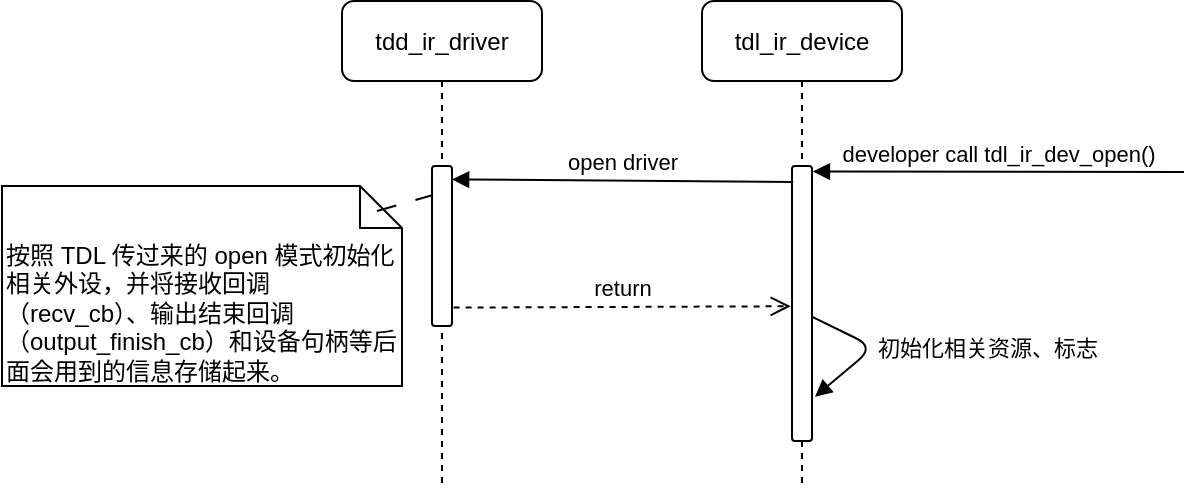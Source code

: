 <mxfile version="14.9.6" type="device"><diagram id="87U3vPMlLfEfaUsa44mu" name="第 1 页"><mxGraphModel dx="2249" dy="814" grid="1" gridSize="10" guides="1" tooltips="1" connect="1" arrows="1" fold="1" page="1" pageScale="1" pageWidth="827" pageHeight="1169" math="0" shadow="0"><root><mxCell id="0"/><mxCell id="1" parent="0"/><mxCell id="OO8lo8OWvRHjROMbiR-F-1" value="tdd_ir_driver" style="shape=umlLifeline;perimeter=lifelinePerimeter;whiteSpace=wrap;html=1;container=1;collapsible=0;recursiveResize=0;outlineConnect=0;rounded=1;" parent="1" vertex="1"><mxGeometry x="60" y="37.5" width="100" height="242.5" as="geometry"/></mxCell><mxCell id="OO8lo8OWvRHjROMbiR-F-8" value="" style="html=1;points=[];perimeter=orthogonalPerimeter;rounded=1;" parent="OO8lo8OWvRHjROMbiR-F-1" vertex="1"><mxGeometry x="45" y="82.5" width="10" height="80" as="geometry"/></mxCell><mxCell id="OO8lo8OWvRHjROMbiR-F-2" value="tdl_ir_device" style="shape=umlLifeline;perimeter=lifelinePerimeter;whiteSpace=wrap;html=1;container=1;collapsible=0;recursiveResize=0;outlineConnect=0;rounded=1;" parent="1" vertex="1"><mxGeometry x="240" y="37.5" width="100" height="242.5" as="geometry"/></mxCell><mxCell id="OO8lo8OWvRHjROMbiR-F-7" value="" style="html=1;points=[];perimeter=orthogonalPerimeter;rounded=1;" parent="OO8lo8OWvRHjROMbiR-F-2" vertex="1"><mxGeometry x="45" y="82.5" width="10" height="137.5" as="geometry"/></mxCell><mxCell id="OO8lo8OWvRHjROMbiR-F-18" value="初始化相关资源、标志" style="html=1;verticalAlign=bottom;labelBackgroundColor=none;endArrow=block;endFill=1;endSize=6;align=left;exitX=0.986;exitY=0.548;exitDx=0;exitDy=0;exitPerimeter=0;entryX=1.15;entryY=0.839;entryDx=0;entryDy=0;entryPerimeter=0;" parent="OO8lo8OWvRHjROMbiR-F-2" source="OO8lo8OWvRHjROMbiR-F-7" target="OO8lo8OWvRHjROMbiR-F-7" edge="1"><mxGeometry x="0.113" y="7" relative="1" as="geometry"><mxPoint x="-44" y="192.5" as="sourcePoint"/><mxPoint x="106" y="202.5" as="targetPoint"/><Array as="points"><mxPoint x="86" y="173"/></Array><mxPoint as="offset"/></mxGeometry></mxCell><mxCell id="OO8lo8OWvRHjROMbiR-F-9" value="open driver" style="html=1;verticalAlign=bottom;endArrow=block;entryX=1.004;entryY=0.084;entryDx=0;entryDy=0;entryPerimeter=0;exitX=0.059;exitY=0.058;exitDx=0;exitDy=0;exitPerimeter=0;" parent="1" source="OO8lo8OWvRHjROMbiR-F-7" target="OO8lo8OWvRHjROMbiR-F-8" edge="1"><mxGeometry width="80" relative="1" as="geometry"><mxPoint x="330" y="127" as="sourcePoint"/><mxPoint x="470" y="120" as="targetPoint"/></mxGeometry></mxCell><mxCell id="OO8lo8OWvRHjROMbiR-F-10" value="return" style="html=1;verticalAlign=bottom;endArrow=open;dashed=1;endSize=8;exitX=1.08;exitY=0.885;exitDx=0;exitDy=0;exitPerimeter=0;entryX=-0.062;entryY=0.51;entryDx=0;entryDy=0;entryPerimeter=0;" parent="1" source="OO8lo8OWvRHjROMbiR-F-8" target="OO8lo8OWvRHjROMbiR-F-7" edge="1"><mxGeometry relative="1" as="geometry"><mxPoint x="330" y="210" as="sourcePoint"/><mxPoint x="250" y="210" as="targetPoint"/></mxGeometry></mxCell><mxCell id="OO8lo8OWvRHjROMbiR-F-11" value="按照 TDL 传过来的 open 模式初始化相关外设，并将接收回调（recv_cb）、输出结束回调（output_finish_cb）和设备句柄等后面会用到的信息存储起来。" style="shape=note2;boundedLbl=1;whiteSpace=wrap;html=1;size=21;verticalAlign=top;align=left;rounded=1;" parent="1" vertex="1"><mxGeometry x="-110" y="130" width="200" height="100" as="geometry"/></mxCell><mxCell id="OO8lo8OWvRHjROMbiR-F-15" value="" style="endArrow=none;startArrow=none;endFill=0;startFill=0;endSize=8;html=1;verticalAlign=bottom;dashed=1;labelBackgroundColor=none;dashPattern=10 10;exitX=0;exitY=0;exitDx=187.5;exitDy=12.5;exitPerimeter=0;entryX=0.05;entryY=0.181;entryDx=0;entryDy=0;entryPerimeter=0;" parent="1" source="OO8lo8OWvRHjROMbiR-F-11" target="OO8lo8OWvRHjROMbiR-F-8" edge="1"><mxGeometry width="160" relative="1" as="geometry"><mxPoint x="-50" y="160" as="sourcePoint"/><mxPoint x="110" y="160" as="targetPoint"/></mxGeometry></mxCell><mxCell id="BYSEFTiDaYjxp9z4atWG-1" value="&lt;font style=&quot;font-size: 11px&quot;&gt;developer call&amp;nbsp;tdl_ir_dev_open()&lt;/font&gt;" style="html=1;verticalAlign=bottom;endArrow=block;entryX=1.045;entryY=0.02;entryDx=0;entryDy=0;entryPerimeter=0;" edge="1" parent="1" target="OO8lo8OWvRHjROMbiR-F-7"><mxGeometry width="80" relative="1" as="geometry"><mxPoint x="481" y="123" as="sourcePoint"/><mxPoint x="310" y="128.74" as="targetPoint"/></mxGeometry></mxCell></root></mxGraphModel></diagram></mxfile>